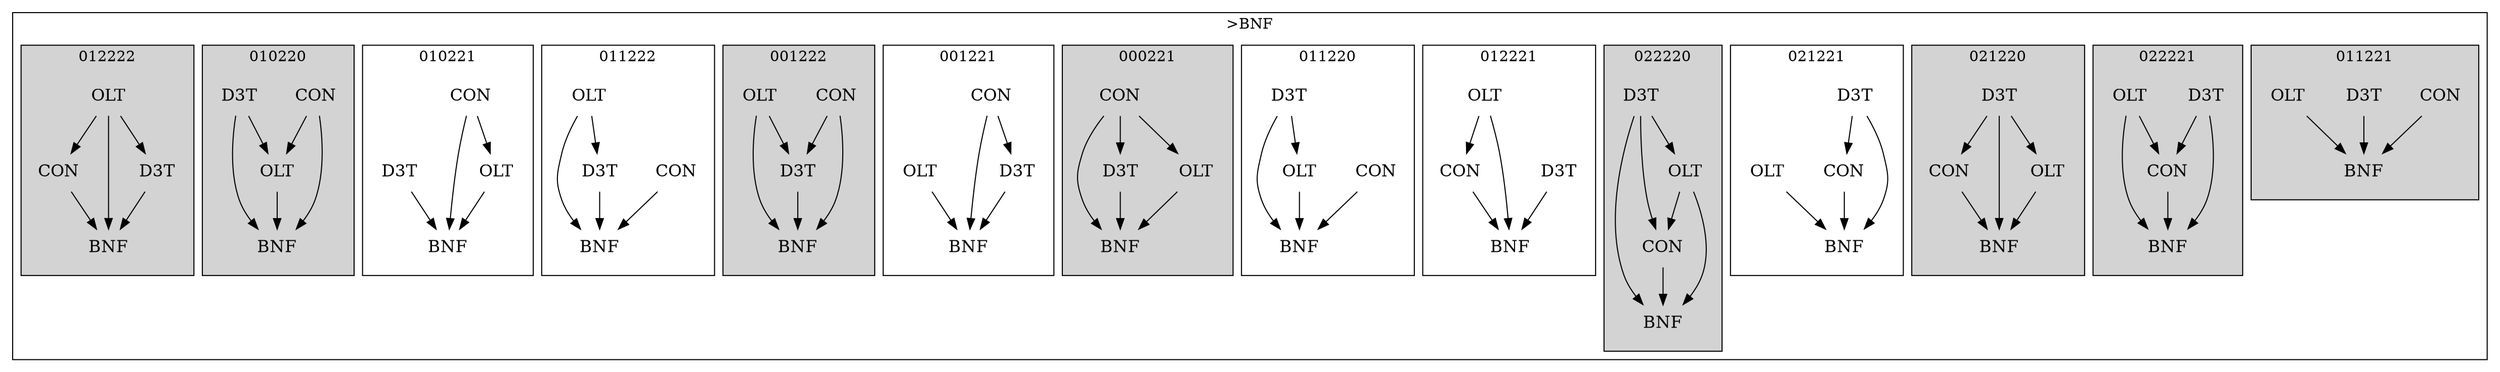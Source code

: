 strict digraph FirstlevelCluster {
	labelloc = "t";
	compound = false;
	subgraph cluster_0 {
	label= ">BNF";
		subgraph	cluster_2 {
		label = "011221";
			style = filled;
			node	[label = CON, shape = plaintext, fontsize = 16] CON2;
			node	[label = BNF, shape = plaintext, fontsize = 16] BNF2;
			node	[label = D3T, shape = plaintext, fontsize = 16] D3T2;
			node	[label = OLT, shape = plaintext, fontsize = 16] OLT2;
			CON2->BNF2;D3T2->BNF2;OLT2->BNF2;			}
		subgraph	cluster_3 {
		label = "022221";
			style = filled;
			node	[label = CON, shape = plaintext, fontsize = 16] CON3;
			node	[label = BNF, shape = plaintext, fontsize = 16] BNF3;
			node	[label = D3T, shape = plaintext, fontsize = 16] D3T3;
			node	[label = OLT, shape = plaintext, fontsize = 16] OLT3;
			CON3->BNF3;D3T3->CON3;D3T3->BNF3;OLT3->CON3;OLT3->BNF3;			}
		subgraph	cluster_4 {
		label = "021220";
			style = filled;
			node	[label = CON, shape = plaintext, fontsize = 16] CON4;
			node	[label = BNF, shape = plaintext, fontsize = 16] BNF4;
			node	[label = D3T, shape = plaintext, fontsize = 16] D3T4;
			node	[label = OLT, shape = plaintext, fontsize = 16] OLT4;
			CON4->BNF4;D3T4->CON4;D3T4->BNF4;D3T4->OLT4;OLT4->BNF4;			}
		subgraph	cluster_5 {
		label = "021221";
			node	[label = CON, shape = plaintext, fontsize = 16] CON5;
			node	[label = BNF, shape = plaintext, fontsize = 16] BNF5;
			node	[label = D3T, shape = plaintext, fontsize = 16] D3T5;
			node	[label = OLT, shape = plaintext, fontsize = 16] OLT5;
			CON5->BNF5;D3T5->CON5;D3T5->BNF5;OLT5->BNF5;			}
		subgraph	cluster_6 {
		label = "022220";
			style = filled;
			node	[label = CON, shape = plaintext, fontsize = 16] CON6;
			node	[label = BNF, shape = plaintext, fontsize = 16] BNF6;
			node	[label = D3T, shape = plaintext, fontsize = 16] D3T6;
			node	[label = OLT, shape = plaintext, fontsize = 16] OLT6;
			CON6->BNF6;D3T6->CON6;D3T6->BNF6;D3T6->OLT6;OLT6->CON6;OLT6->BNF6;			}
		subgraph	cluster_7 {
		label = "012221";
			node	[label = CON, shape = plaintext, fontsize = 16] CON7;
			node	[label = BNF, shape = plaintext, fontsize = 16] BNF7;
			node	[label = D3T, shape = plaintext, fontsize = 16] D3T7;
			node	[label = OLT, shape = plaintext, fontsize = 16] OLT7;
			CON7->BNF7;D3T7->BNF7;OLT7->CON7;OLT7->BNF7;			}
		subgraph	cluster_8 {
		label = "011220";
			node	[label = CON, shape = plaintext, fontsize = 16] CON8;
			node	[label = BNF, shape = plaintext, fontsize = 16] BNF8;
			node	[label = D3T, shape = plaintext, fontsize = 16] D3T8;
			node	[label = OLT, shape = plaintext, fontsize = 16] OLT8;
			CON8->BNF8;D3T8->BNF8;D3T8->OLT8;OLT8->BNF8;			}
		subgraph	cluster_9 {
		label = "000221";
			style = filled;
			node	[label = CON, shape = plaintext, fontsize = 16] CON9;
			node	[label = BNF, shape = plaintext, fontsize = 16] BNF9;
			node	[label = D3T, shape = plaintext, fontsize = 16] D3T9;
			node	[label = OLT, shape = plaintext, fontsize = 16] OLT9;
			CON9->BNF9;CON9->D3T9;CON9->OLT9;D3T9->BNF9;OLT9->BNF9;			}
		subgraph	cluster_10 {
		label = "001221";
			node	[label = CON, shape = plaintext, fontsize = 16] CON10;
			node	[label = BNF, shape = plaintext, fontsize = 16] BNF10;
			node	[label = D3T, shape = plaintext, fontsize = 16] D3T10;
			node	[label = OLT, shape = plaintext, fontsize = 16] OLT10;
			CON10->BNF10;CON10->D3T10;D3T10->BNF10;OLT10->BNF10;			}
		subgraph	cluster_11 {
		label = "001222";
			style = filled;
			node	[label = CON, shape = plaintext, fontsize = 16] CON11;
			node	[label = BNF, shape = plaintext, fontsize = 16] BNF11;
			node	[label = D3T, shape = plaintext, fontsize = 16] D3T11;
			node	[label = OLT, shape = plaintext, fontsize = 16] OLT11;
			CON11->BNF11;CON11->D3T11;D3T11->BNF11;OLT11->BNF11;OLT11->D3T11;			}
		subgraph	cluster_12 {
		label = "011222";
			node	[label = CON, shape = plaintext, fontsize = 16] CON12;
			node	[label = BNF, shape = plaintext, fontsize = 16] BNF12;
			node	[label = D3T, shape = plaintext, fontsize = 16] D3T12;
			node	[label = OLT, shape = plaintext, fontsize = 16] OLT12;
			CON12->BNF12;D3T12->BNF12;OLT12->BNF12;OLT12->D3T12;			}
		subgraph	cluster_13 {
		label = "010221";
			node	[label = CON, shape = plaintext, fontsize = 16] CON13;
			node	[label = BNF, shape = plaintext, fontsize = 16] BNF13;
			node	[label = D3T, shape = plaintext, fontsize = 16] D3T13;
			node	[label = OLT, shape = plaintext, fontsize = 16] OLT13;
			CON13->BNF13;CON13->OLT13;D3T13->BNF13;OLT13->BNF13;			}
		subgraph	cluster_14 {
		label = "010220";
			style = filled;
			node	[label = CON, shape = plaintext, fontsize = 16] CON14;
			node	[label = BNF, shape = plaintext, fontsize = 16] BNF14;
			node	[label = D3T, shape = plaintext, fontsize = 16] D3T14;
			node	[label = OLT, shape = plaintext, fontsize = 16] OLT14;
			CON14->BNF14;CON14->OLT14;D3T14->BNF14;D3T14->OLT14;OLT14->BNF14;			}
		subgraph	cluster_15 {
		label = "012222";
			style = filled;
			node	[label = CON, shape = plaintext, fontsize = 16] CON15;
			node	[label = BNF, shape = plaintext, fontsize = 16] BNF15;
			node	[label = D3T, shape = plaintext, fontsize = 16] D3T15;
			node	[label = OLT, shape = plaintext, fontsize = 16] OLT15;
			CON15->BNF15;D3T15->BNF15;OLT15->CON15;OLT15->BNF15;OLT15->D3T15;			}
}}